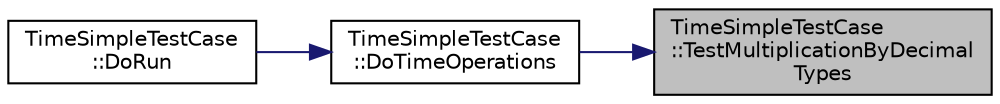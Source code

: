 digraph "TimeSimpleTestCase::TestMultiplicationByDecimalTypes"
{
 // LATEX_PDF_SIZE
  edge [fontname="Helvetica",fontsize="10",labelfontname="Helvetica",labelfontsize="10"];
  node [fontname="Helvetica",fontsize="10",shape=record];
  rankdir="RL";
  Node1 [label="TimeSimpleTestCase\l::TestMultiplicationByDecimal\lTypes",height=0.2,width=0.4,color="black", fillcolor="grey75", style="filled", fontcolor="black",tooltip="Test multiplying a Time instance by various decimal types."];
  Node1 -> Node2 [dir="back",color="midnightblue",fontsize="10",style="solid",fontname="Helvetica"];
  Node2 [label="TimeSimpleTestCase\l::DoTimeOperations",height=0.2,width=0.4,color="black", fillcolor="white", style="filled",URL="$class_time_simple_test_case.html#af63226fbe49f93a7a09fa6a573e938de",tooltip="Tests the Time Operations."];
  Node2 -> Node3 [dir="back",color="midnightblue",fontsize="10",style="solid",fontname="Helvetica"];
  Node3 [label="TimeSimpleTestCase\l::DoRun",height=0.2,width=0.4,color="black", fillcolor="white", style="filled",URL="$class_time_simple_test_case.html#a4420daddc0f37503638626397ec83f41",tooltip="Runs the Simple Time test case."];
}
